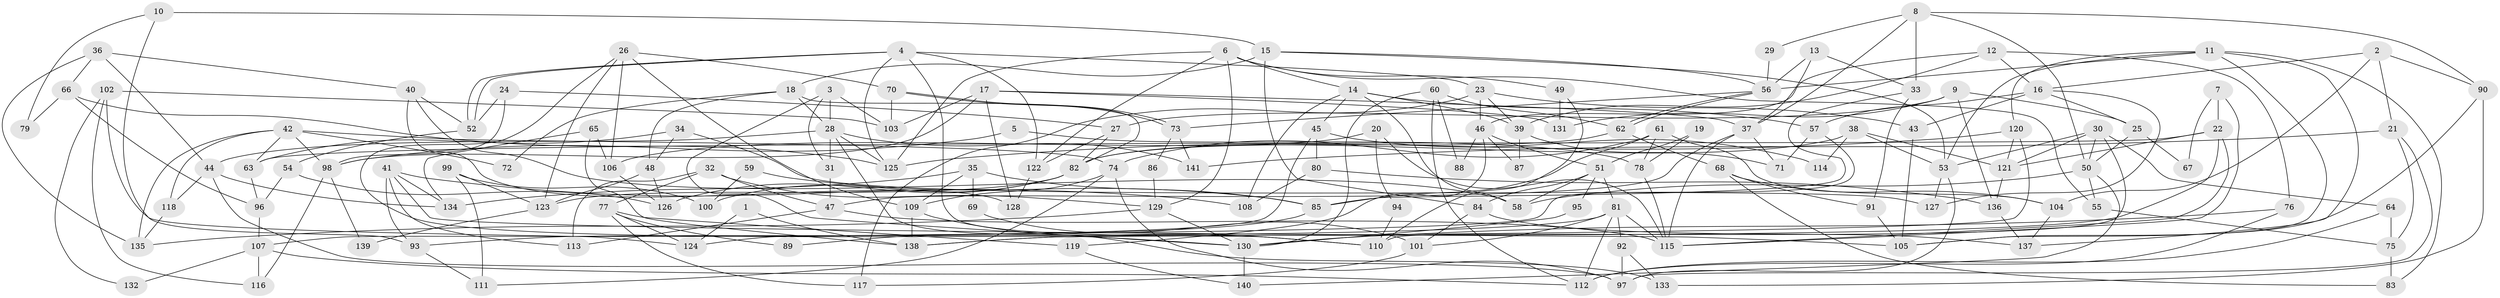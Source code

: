 // coarse degree distribution, {2: 0.14893617021276595, 8: 0.031914893617021274, 4: 0.2127659574468085, 5: 0.14893617021276595, 10: 0.02127659574468085, 7: 0.09574468085106383, 6: 0.1595744680851064, 3: 0.1276595744680851, 9: 0.05319148936170213}
// Generated by graph-tools (version 1.1) at 2025/24/03/03/25 07:24:01]
// undirected, 141 vertices, 282 edges
graph export_dot {
graph [start="1"]
  node [color=gray90,style=filled];
  1;
  2;
  3;
  4;
  5;
  6;
  7;
  8;
  9;
  10;
  11;
  12;
  13;
  14;
  15;
  16;
  17;
  18;
  19;
  20;
  21;
  22;
  23;
  24;
  25;
  26;
  27;
  28;
  29;
  30;
  31;
  32;
  33;
  34;
  35;
  36;
  37;
  38;
  39;
  40;
  41;
  42;
  43;
  44;
  45;
  46;
  47;
  48;
  49;
  50;
  51;
  52;
  53;
  54;
  55;
  56;
  57;
  58;
  59;
  60;
  61;
  62;
  63;
  64;
  65;
  66;
  67;
  68;
  69;
  70;
  71;
  72;
  73;
  74;
  75;
  76;
  77;
  78;
  79;
  80;
  81;
  82;
  83;
  84;
  85;
  86;
  87;
  88;
  89;
  90;
  91;
  92;
  93;
  94;
  95;
  96;
  97;
  98;
  99;
  100;
  101;
  102;
  103;
  104;
  105;
  106;
  107;
  108;
  109;
  110;
  111;
  112;
  113;
  114;
  115;
  116;
  117;
  118;
  119;
  120;
  121;
  122;
  123;
  124;
  125;
  126;
  127;
  128;
  129;
  130;
  131;
  132;
  133;
  134;
  135;
  136;
  137;
  138;
  139;
  140;
  141;
  1 -- 124;
  1 -- 138;
  2 -- 104;
  2 -- 16;
  2 -- 21;
  2 -- 90;
  3 -- 103;
  3 -- 28;
  3 -- 31;
  3 -- 130;
  4 -- 125;
  4 -- 52;
  4 -- 52;
  4 -- 23;
  4 -- 110;
  4 -- 122;
  5 -- 98;
  5 -- 78;
  6 -- 14;
  6 -- 125;
  6 -- 49;
  6 -- 55;
  6 -- 122;
  6 -- 129;
  7 -- 115;
  7 -- 22;
  7 -- 67;
  8 -- 50;
  8 -- 90;
  8 -- 29;
  8 -- 33;
  8 -- 37;
  9 -- 131;
  9 -- 27;
  9 -- 25;
  9 -- 136;
  10 -- 93;
  10 -- 15;
  10 -- 79;
  11 -- 53;
  11 -- 137;
  11 -- 56;
  11 -- 83;
  11 -- 105;
  11 -- 120;
  12 -- 16;
  12 -- 76;
  12 -- 39;
  12 -- 46;
  13 -- 37;
  13 -- 56;
  13 -- 33;
  14 -- 58;
  14 -- 39;
  14 -- 45;
  14 -- 57;
  14 -- 108;
  15 -- 56;
  15 -- 18;
  15 -- 53;
  15 -- 84;
  16 -- 25;
  16 -- 43;
  16 -- 57;
  16 -- 127;
  17 -- 37;
  17 -- 103;
  17 -- 98;
  17 -- 128;
  17 -- 131;
  18 -- 82;
  18 -- 48;
  18 -- 28;
  18 -- 72;
  19 -- 51;
  19 -- 78;
  20 -- 115;
  20 -- 106;
  20 -- 94;
  21 -- 97;
  21 -- 75;
  21 -- 141;
  22 -- 121;
  22 -- 115;
  22 -- 63;
  22 -- 138;
  23 -- 117;
  23 -- 39;
  23 -- 43;
  23 -- 46;
  24 -- 27;
  24 -- 52;
  24 -- 98;
  25 -- 50;
  25 -- 67;
  26 -- 106;
  26 -- 130;
  26 -- 70;
  26 -- 109;
  26 -- 123;
  27 -- 122;
  27 -- 82;
  28 -- 141;
  28 -- 31;
  28 -- 44;
  28 -- 125;
  28 -- 133;
  29 -- 56;
  30 -- 110;
  30 -- 64;
  30 -- 50;
  30 -- 53;
  30 -- 121;
  31 -- 47;
  32 -- 47;
  32 -- 129;
  32 -- 77;
  32 -- 113;
  33 -- 85;
  33 -- 91;
  34 -- 63;
  34 -- 127;
  34 -- 48;
  35 -- 109;
  35 -- 134;
  35 -- 69;
  35 -- 85;
  36 -- 135;
  36 -- 66;
  36 -- 40;
  36 -- 44;
  37 -- 71;
  37 -- 47;
  37 -- 115;
  38 -- 121;
  38 -- 53;
  38 -- 82;
  38 -- 114;
  39 -- 71;
  39 -- 87;
  40 -- 128;
  40 -- 52;
  40 -- 58;
  41 -- 113;
  41 -- 105;
  41 -- 93;
  41 -- 108;
  41 -- 134;
  42 -- 98;
  42 -- 74;
  42 -- 63;
  42 -- 72;
  42 -- 118;
  42 -- 135;
  43 -- 105;
  44 -- 97;
  44 -- 118;
  44 -- 134;
  45 -- 107;
  45 -- 80;
  45 -- 114;
  46 -- 51;
  46 -- 87;
  46 -- 88;
  46 -- 119;
  47 -- 113;
  47 -- 115;
  48 -- 123;
  48 -- 126;
  49 -- 110;
  49 -- 131;
  50 -- 58;
  50 -- 55;
  50 -- 140;
  51 -- 81;
  51 -- 58;
  51 -- 84;
  51 -- 95;
  52 -- 54;
  53 -- 97;
  53 -- 127;
  54 -- 126;
  54 -- 96;
  55 -- 75;
  56 -- 62;
  56 -- 62;
  56 -- 73;
  57 -- 71;
  57 -- 124;
  59 -- 100;
  59 -- 85;
  60 -- 62;
  60 -- 130;
  60 -- 88;
  60 -- 112;
  61 -- 85;
  61 -- 74;
  61 -- 78;
  61 -- 104;
  62 -- 68;
  62 -- 82;
  63 -- 96;
  64 -- 75;
  64 -- 112;
  65 -- 134;
  65 -- 138;
  65 -- 106;
  66 -- 96;
  66 -- 125;
  66 -- 79;
  68 -- 104;
  68 -- 83;
  68 -- 91;
  69 -- 101;
  70 -- 73;
  70 -- 73;
  70 -- 103;
  73 -- 86;
  73 -- 141;
  74 -- 97;
  74 -- 109;
  74 -- 111;
  75 -- 83;
  76 -- 130;
  76 -- 112;
  77 -- 119;
  77 -- 89;
  77 -- 117;
  77 -- 124;
  78 -- 115;
  80 -- 108;
  80 -- 136;
  81 -- 92;
  81 -- 115;
  81 -- 93;
  81 -- 101;
  81 -- 112;
  82 -- 100;
  82 -- 123;
  82 -- 126;
  84 -- 101;
  84 -- 137;
  85 -- 89;
  86 -- 129;
  90 -- 105;
  90 -- 133;
  91 -- 105;
  92 -- 97;
  92 -- 133;
  93 -- 111;
  94 -- 110;
  95 -- 130;
  96 -- 107;
  98 -- 116;
  98 -- 139;
  99 -- 111;
  99 -- 123;
  99 -- 100;
  101 -- 117;
  102 -- 116;
  102 -- 124;
  102 -- 103;
  102 -- 132;
  104 -- 137;
  106 -- 126;
  107 -- 112;
  107 -- 116;
  107 -- 132;
  109 -- 138;
  109 -- 110;
  118 -- 135;
  119 -- 140;
  120 -- 121;
  120 -- 125;
  120 -- 138;
  121 -- 136;
  122 -- 128;
  123 -- 139;
  129 -- 135;
  129 -- 130;
  130 -- 140;
  136 -- 137;
}
